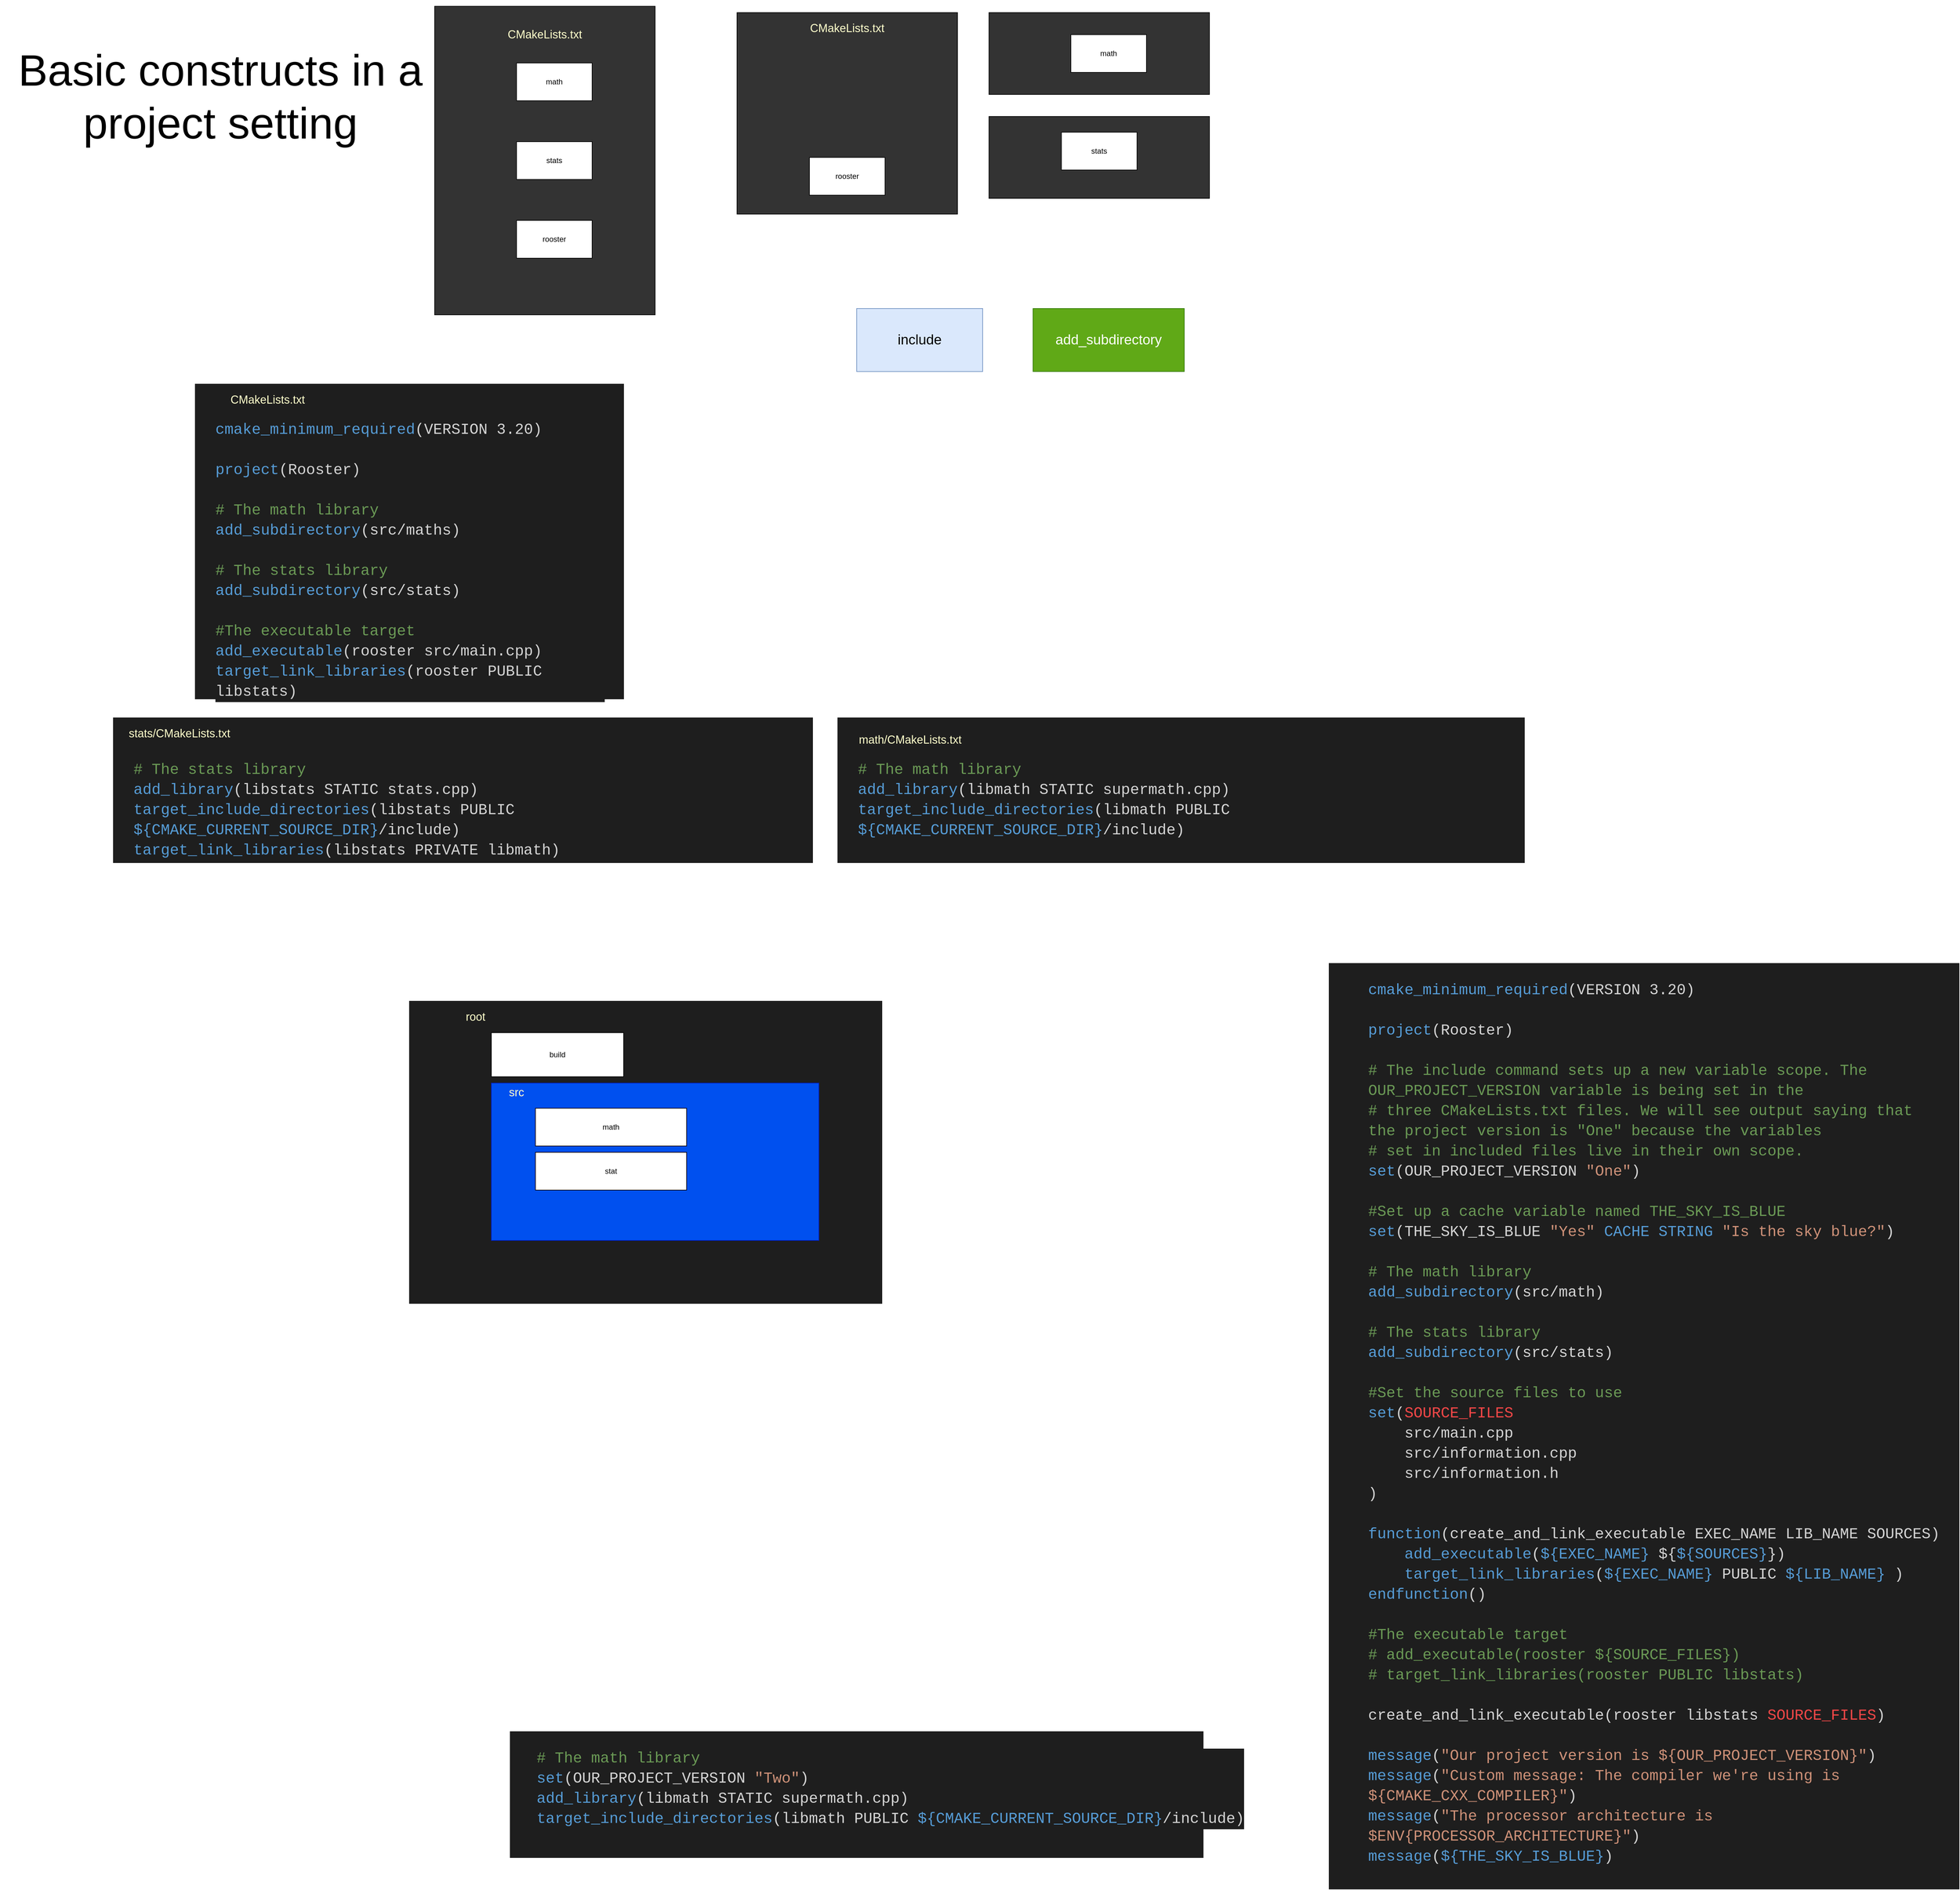 <mxfile version="21.2.8" type="device">
  <diagram name="Page-1" id="wdU2vlvLfLhHSGHgqa0V">
    <mxGraphModel dx="5186" dy="918" grid="1" gridSize="10" guides="1" tooltips="1" connect="1" arrows="1" fold="1" page="1" pageScale="1" pageWidth="3300" pageHeight="4681" math="0" shadow="0">
      <root>
        <mxCell id="0" />
        <mxCell id="1" parent="0" />
        <mxCell id="08-NsosBbDU-mmR43x8U-35" value="" style="rounded=0;whiteSpace=wrap;html=1;strokeColor=#1e1e1e;fillColor=#1e1e1e;" parent="1" vertex="1">
          <mxGeometry x="720" y="2850" width="1100" height="200" as="geometry" />
        </mxCell>
        <mxCell id="08-NsosBbDU-mmR43x8U-33" value="" style="rounded=0;whiteSpace=wrap;html=1;strokeColor=#1e1e1e;fillColor=#1e1e1e;" parent="1" vertex="1">
          <mxGeometry x="2020" y="1630" width="1000" height="1470" as="geometry" />
        </mxCell>
        <mxCell id="08-NsosBbDU-mmR43x8U-1" value="" style="rounded=0;whiteSpace=wrap;html=1;strokeColor=#1e1e1e;fillColor=#1e1e1e;" parent="1" vertex="1">
          <mxGeometry x="220" y="710" width="680" height="500" as="geometry" />
        </mxCell>
        <mxCell id="08-NsosBbDU-mmR43x8U-2" value="" style="rounded=0;whiteSpace=wrap;html=1;strokeColor=#1e1e1e;fillColor=#1e1e1e;" parent="1" vertex="1">
          <mxGeometry x="1240" y="1240" width="1090" height="230" as="geometry" />
        </mxCell>
        <mxCell id="08-NsosBbDU-mmR43x8U-3" value="" style="rounded=0;whiteSpace=wrap;html=1;fillColor=#333333;" parent="1" vertex="1">
          <mxGeometry x="600" y="110" width="350" height="490" as="geometry" />
        </mxCell>
        <mxCell id="08-NsosBbDU-mmR43x8U-4" value="math" style="rounded=0;whiteSpace=wrap;html=1;" parent="1" vertex="1">
          <mxGeometry x="730" y="200" width="120" height="60" as="geometry" />
        </mxCell>
        <mxCell id="08-NsosBbDU-mmR43x8U-5" value="rooster" style="rounded=0;whiteSpace=wrap;html=1;" parent="1" vertex="1">
          <mxGeometry x="730" y="450" width="120" height="60" as="geometry" />
        </mxCell>
        <mxCell id="08-NsosBbDU-mmR43x8U-6" value="&lt;font style=&quot;font-size: 18px;&quot; color=&quot;#ffffcc&quot;&gt;CMakeLists.txt&lt;/font&gt;" style="text;html=1;strokeColor=none;fillColor=none;align=center;verticalAlign=middle;whiteSpace=wrap;rounded=0;" parent="1" vertex="1">
          <mxGeometry x="700" y="140" width="150" height="30" as="geometry" />
        </mxCell>
        <mxCell id="08-NsosBbDU-mmR43x8U-7" value="" style="rounded=0;whiteSpace=wrap;html=1;fillColor=#333333;" parent="1" vertex="1">
          <mxGeometry x="1080" y="120" width="350" height="320" as="geometry" />
        </mxCell>
        <mxCell id="08-NsosBbDU-mmR43x8U-8" value="&lt;font style=&quot;font-size: 18px;&quot; color=&quot;#ffffcc&quot;&gt;CMakeLists.txt&lt;/font&gt;" style="text;html=1;strokeColor=none;fillColor=none;align=center;verticalAlign=middle;whiteSpace=wrap;rounded=0;" parent="1" vertex="1">
          <mxGeometry x="1180" y="130" width="150" height="30" as="geometry" />
        </mxCell>
        <mxCell id="08-NsosBbDU-mmR43x8U-9" value="rooster" style="rounded=0;whiteSpace=wrap;html=1;" parent="1" vertex="1">
          <mxGeometry x="1195" y="350" width="120" height="60" as="geometry" />
        </mxCell>
        <mxCell id="08-NsosBbDU-mmR43x8U-10" value="" style="rounded=0;whiteSpace=wrap;html=1;fillColor=#333333;" parent="1" vertex="1">
          <mxGeometry x="1480" y="120" width="350" height="130" as="geometry" />
        </mxCell>
        <mxCell id="08-NsosBbDU-mmR43x8U-11" value="" style="rounded=0;whiteSpace=wrap;html=1;fillColor=#333333;" parent="1" vertex="1">
          <mxGeometry x="1480" y="285" width="350" height="130" as="geometry" />
        </mxCell>
        <mxCell id="08-NsosBbDU-mmR43x8U-12" value="stats" style="rounded=0;whiteSpace=wrap;html=1;" parent="1" vertex="1">
          <mxGeometry x="1595" y="310" width="120" height="60" as="geometry" />
        </mxCell>
        <mxCell id="08-NsosBbDU-mmR43x8U-13" value="stats" style="rounded=0;whiteSpace=wrap;html=1;" parent="1" vertex="1">
          <mxGeometry x="730" y="325" width="120" height="60" as="geometry" />
        </mxCell>
        <mxCell id="08-NsosBbDU-mmR43x8U-14" value="math" style="rounded=0;whiteSpace=wrap;html=1;" parent="1" vertex="1">
          <mxGeometry x="1610" y="155" width="120" height="60" as="geometry" />
        </mxCell>
        <mxCell id="08-NsosBbDU-mmR43x8U-15" value="&lt;font style=&quot;font-size: 22px;&quot;&gt;include&lt;/font&gt;" style="rounded=0;whiteSpace=wrap;html=1;fillColor=#dae8fc;strokeColor=#6c8ebf;" parent="1" vertex="1">
          <mxGeometry x="1270" y="590" width="200" height="100" as="geometry" />
        </mxCell>
        <mxCell id="08-NsosBbDU-mmR43x8U-16" value="&lt;font style=&quot;font-size: 22px;&quot;&gt;add_subdirectory&lt;/font&gt;" style="rounded=0;whiteSpace=wrap;html=1;fillColor=#60a917;strokeColor=#2D7600;fontColor=#ffffff;" parent="1" vertex="1">
          <mxGeometry x="1550" y="590" width="240" height="100" as="geometry" />
        </mxCell>
        <mxCell id="08-NsosBbDU-mmR43x8U-17" value="" style="rounded=0;whiteSpace=wrap;html=1;strokeColor=#1e1e1e;fillColor=#1e1e1e;" parent="1" vertex="1">
          <mxGeometry x="90" y="1240" width="1110" height="230" as="geometry" />
        </mxCell>
        <mxCell id="08-NsosBbDU-mmR43x8U-18" value="&lt;font style=&quot;font-size: 18px;&quot; color=&quot;#ffffcc&quot;&gt;CMakeLists.txt&lt;/font&gt;" style="text;html=1;strokeColor=none;fillColor=none;align=center;verticalAlign=middle;whiteSpace=wrap;rounded=0;" parent="1" vertex="1">
          <mxGeometry x="260" y="720" width="150" height="30" as="geometry" />
        </mxCell>
        <mxCell id="08-NsosBbDU-mmR43x8U-19" value="&lt;font style=&quot;font-size: 18px;&quot; color=&quot;#ffffcc&quot;&gt;stats/CMakeLists.txt&lt;/font&gt;" style="text;html=1;strokeColor=none;fillColor=none;align=center;verticalAlign=middle;whiteSpace=wrap;rounded=0;" parent="1" vertex="1">
          <mxGeometry x="110" y="1250" width="170" height="30" as="geometry" />
        </mxCell>
        <mxCell id="08-NsosBbDU-mmR43x8U-20" value="&lt;font style=&quot;font-size: 18px;&quot; color=&quot;#ffffcc&quot;&gt;math/CMakeLists.txt&lt;/font&gt;" style="text;html=1;strokeColor=none;fillColor=none;align=center;verticalAlign=middle;whiteSpace=wrap;rounded=0;" parent="1" vertex="1">
          <mxGeometry x="1280" y="1260" width="150" height="30" as="geometry" />
        </mxCell>
        <mxCell id="08-NsosBbDU-mmR43x8U-21" value="" style="rounded=0;whiteSpace=wrap;html=1;strokeColor=#1e1e1e;fillColor=#1e1e1e;" parent="1" vertex="1">
          <mxGeometry x="560" y="1690" width="750" height="480" as="geometry" />
        </mxCell>
        <mxCell id="08-NsosBbDU-mmR43x8U-22" value="&lt;font style=&quot;font-size: 18px;&quot; color=&quot;#ffffcc&quot;&gt;root&lt;/font&gt;" style="text;html=1;strokeColor=none;fillColor=none;align=center;verticalAlign=middle;whiteSpace=wrap;rounded=0;" parent="1" vertex="1">
          <mxGeometry x="590" y="1700" width="150" height="30" as="geometry" />
        </mxCell>
        <mxCell id="08-NsosBbDU-mmR43x8U-23" value="" style="rounded=0;whiteSpace=wrap;html=1;fillColor=#0050ef;strokeColor=#001DBC;fontColor=#ffffff;" parent="1" vertex="1">
          <mxGeometry x="690" y="1820" width="520" height="250" as="geometry" />
        </mxCell>
        <mxCell id="08-NsosBbDU-mmR43x8U-24" value="build" style="rounded=0;whiteSpace=wrap;html=1;" parent="1" vertex="1">
          <mxGeometry x="690" y="1740" width="210" height="70" as="geometry" />
        </mxCell>
        <mxCell id="08-NsosBbDU-mmR43x8U-25" value="&lt;font style=&quot;font-size: 18px;&quot; color=&quot;#ffffcc&quot;&gt;src&lt;/font&gt;" style="text;html=1;strokeColor=none;fillColor=none;align=center;verticalAlign=middle;whiteSpace=wrap;rounded=0;" parent="1" vertex="1">
          <mxGeometry x="680" y="1820" width="100" height="30" as="geometry" />
        </mxCell>
        <mxCell id="08-NsosBbDU-mmR43x8U-26" value="math" style="rounded=0;whiteSpace=wrap;html=1;" parent="1" vertex="1">
          <mxGeometry x="760" y="1860" width="240" height="60" as="geometry" />
        </mxCell>
        <mxCell id="08-NsosBbDU-mmR43x8U-27" value="stat" style="rounded=0;whiteSpace=wrap;html=1;" parent="1" vertex="1">
          <mxGeometry x="760" y="1930" width="240" height="60" as="geometry" />
        </mxCell>
        <mxCell id="08-NsosBbDU-mmR43x8U-28" value="&lt;div style=&quot;color: rgb(212, 212, 212); background-color: rgb(30, 30, 30); font-family: Consolas, &amp;quot;Courier New&amp;quot;, monospace; font-weight: normal; font-size: 24px; line-height: 32px;&quot;&gt;&lt;div&gt;&lt;span style=&quot;color: #569cd6;&quot;&gt;cmake_minimum_required&lt;/span&gt;&lt;span style=&quot;color: #d4d4d4;&quot;&gt;(VERSION 3.20)&lt;/span&gt;&lt;/div&gt;&lt;br&gt;&lt;div&gt;&lt;span style=&quot;color: #569cd6;&quot;&gt;project&lt;/span&gt;&lt;span style=&quot;color: #d4d4d4;&quot;&gt;(Rooster)&lt;/span&gt;&lt;/div&gt;&lt;br&gt;&lt;div&gt;&lt;span style=&quot;color: #6a9955;&quot;&gt;# The math library&lt;/span&gt;&lt;/div&gt;&lt;div&gt;&lt;span style=&quot;color: #569cd6;&quot;&gt;add_subdirectory&lt;/span&gt;&lt;span style=&quot;color: #d4d4d4;&quot;&gt;(src/maths)&lt;/span&gt;&lt;/div&gt;&lt;br&gt;&lt;div&gt;&lt;span style=&quot;color: #6a9955;&quot;&gt;# The stats library&lt;/span&gt;&lt;/div&gt;&lt;div&gt;&lt;span style=&quot;color: #569cd6;&quot;&gt;add_subdirectory&lt;/span&gt;&lt;span style=&quot;color: #d4d4d4;&quot;&gt;(src/stats)&lt;/span&gt;&lt;/div&gt;&lt;br&gt;&lt;div&gt;&lt;span style=&quot;color: #6a9955;&quot;&gt;#The executable target&lt;/span&gt;&lt;/div&gt;&lt;div&gt;&lt;span style=&quot;color: #569cd6;&quot;&gt;add_executable&lt;/span&gt;&lt;span style=&quot;color: #d4d4d4;&quot;&gt;(rooster src/main.cpp)&lt;/span&gt;&lt;/div&gt;&lt;div&gt;&lt;span style=&quot;color: #569cd6;&quot;&gt;target_link_libraries&lt;/span&gt;&lt;span style=&quot;color: #d4d4d4;&quot;&gt;(rooster PUBLIC libstats)&lt;/span&gt;&lt;/div&gt;&lt;/div&gt;" style="text;whiteSpace=wrap;html=1;" parent="1" vertex="1">
          <mxGeometry x="250" y="760" width="620" height="430" as="geometry" />
        </mxCell>
        <mxCell id="08-NsosBbDU-mmR43x8U-29" value="&lt;div style=&quot;color: rgb(212, 212, 212); background-color: rgb(30, 30, 30); font-family: Consolas, &amp;quot;Courier New&amp;quot;, monospace; font-weight: normal; font-size: 24px; line-height: 32px;&quot;&gt;&lt;div&gt;&lt;span style=&quot;color: #6a9955;&quot;&gt;# The stats library&lt;/span&gt;&lt;/div&gt;&lt;div&gt;&lt;span style=&quot;color: #569cd6;&quot;&gt;add_library&lt;/span&gt;&lt;span style=&quot;color: #d4d4d4;&quot;&gt;(libstats STATIC stats.cpp)&lt;/span&gt;&lt;/div&gt;&lt;div&gt;&lt;span style=&quot;color: #569cd6;&quot;&gt;target_include_directories&lt;/span&gt;&lt;span style=&quot;color: #d4d4d4;&quot;&gt;(libstats PUBLIC &lt;/span&gt;&lt;span style=&quot;color: #569cd6;&quot;&gt;${CMAKE_CURRENT_SOURCE_DIR}&lt;/span&gt;&lt;span style=&quot;color: #d4d4d4;&quot;&gt;/include)&lt;/span&gt;&lt;/div&gt;&lt;div&gt;&lt;span style=&quot;color: #569cd6;&quot;&gt;target_link_libraries&lt;/span&gt;&lt;span style=&quot;color: #d4d4d4;&quot;&gt;(libstats PRIVATE libmath)&lt;/span&gt;&lt;/div&gt;&lt;/div&gt;" style="text;whiteSpace=wrap;html=1;" parent="1" vertex="1">
          <mxGeometry x="120" y="1300" width="1070" height="150" as="geometry" />
        </mxCell>
        <mxCell id="08-NsosBbDU-mmR43x8U-30" value="&lt;div style=&quot;color: rgb(212, 212, 212); background-color: rgb(30, 30, 30); font-family: Consolas, &amp;quot;Courier New&amp;quot;, monospace; font-weight: normal; font-size: 24px; line-height: 32px;&quot;&gt;&lt;div&gt;&lt;span style=&quot;color: #6a9955;&quot;&gt;# The math library&lt;/span&gt;&lt;/div&gt;&lt;div&gt;&lt;span style=&quot;color: #569cd6;&quot;&gt;add_library&lt;/span&gt;&lt;span style=&quot;color: #d4d4d4;&quot;&gt;(libmath STATIC supermath.cpp)&lt;/span&gt;&lt;/div&gt;&lt;div&gt;&lt;span style=&quot;color: #569cd6;&quot;&gt;target_include_directories&lt;/span&gt;&lt;span style=&quot;color: #d4d4d4;&quot;&gt;(libmath PUBLIC &lt;/span&gt;&lt;span style=&quot;color: #569cd6;&quot;&gt;${CMAKE_CURRENT_SOURCE_DIR}&lt;/span&gt;&lt;span style=&quot;color: #d4d4d4;&quot;&gt;/include)&lt;/span&gt;&lt;/div&gt;&lt;/div&gt;" style="text;whiteSpace=wrap;html=1;" parent="1" vertex="1">
          <mxGeometry x="1270" y="1300" width="1040" height="130" as="geometry" />
        </mxCell>
        <mxCell id="08-NsosBbDU-mmR43x8U-31" value="&lt;span style=&quot;font-size: 70px;&quot;&gt;Basic constructs in a project setting&lt;/span&gt;" style="text;html=1;strokeColor=none;fillColor=none;align=center;verticalAlign=middle;whiteSpace=wrap;rounded=0;" parent="1" vertex="1">
          <mxGeometry x="-90" y="100" width="700" height="305" as="geometry" />
        </mxCell>
        <mxCell id="08-NsosBbDU-mmR43x8U-32" value="&lt;div style=&quot;color: rgb(212, 212, 212); background-color: rgb(30, 30, 30); font-family: Consolas, &amp;quot;Courier New&amp;quot;, monospace; font-weight: normal; font-size: 24px; line-height: 32px;&quot;&gt;&lt;div&gt;&lt;span style=&quot;color: #569cd6;&quot;&gt;cmake_minimum_required&lt;/span&gt;&lt;span style=&quot;color: #d4d4d4;&quot;&gt;(VERSION 3.20)&lt;/span&gt;&lt;/div&gt;&lt;br&gt;&lt;div&gt;&lt;span style=&quot;color: #569cd6;&quot;&gt;project&lt;/span&gt;&lt;span style=&quot;color: #d4d4d4;&quot;&gt;(Rooster)&lt;/span&gt;&lt;/div&gt;&lt;br&gt;&lt;div&gt;&lt;span style=&quot;color: #6a9955;&quot;&gt;# The include command sets up a new variable scope. The OUR_PROJECT_VERSION variable is being set in the &lt;/span&gt;&lt;/div&gt;&lt;div&gt;&lt;span style=&quot;color: #6a9955;&quot;&gt;# three CMakeLists.txt files. We will see output saying that the project version is &quot;One&quot; because the variables&lt;/span&gt;&lt;/div&gt;&lt;div&gt;&lt;span style=&quot;color: #6a9955;&quot;&gt;# set in included files live in their own scope.&lt;/span&gt;&lt;/div&gt;&lt;div&gt;&lt;span style=&quot;color: #569cd6;&quot;&gt;set&lt;/span&gt;&lt;span style=&quot;color: #d4d4d4;&quot;&gt;(OUR_PROJECT_VERSION &lt;/span&gt;&lt;span style=&quot;color: #ce9178;&quot;&gt;&quot;One&quot;&lt;/span&gt;&lt;span style=&quot;color: #d4d4d4;&quot;&gt;)&lt;/span&gt;&lt;/div&gt;&lt;br&gt;&lt;div&gt;&lt;span style=&quot;color: #6a9955;&quot;&gt;#Set up a cache variable named THE_SKY_IS_BLUE&lt;/span&gt;&lt;/div&gt;&lt;div&gt;&lt;span style=&quot;color: #569cd6;&quot;&gt;set&lt;/span&gt;&lt;span style=&quot;color: #d4d4d4;&quot;&gt;(THE_SKY_IS_BLUE &lt;/span&gt;&lt;span style=&quot;color: #ce9178;&quot;&gt;&quot;Yes&quot;&lt;/span&gt;&lt;span style=&quot;color: #d4d4d4;&quot;&gt; &lt;/span&gt;&lt;span style=&quot;color: #569cd6;&quot;&gt;CACHE&lt;/span&gt;&lt;span style=&quot;color: #d4d4d4;&quot;&gt; &lt;/span&gt;&lt;span style=&quot;color: #569cd6;&quot;&gt;STRING&lt;/span&gt;&lt;span style=&quot;color: #d4d4d4;&quot;&gt; &lt;/span&gt;&lt;span style=&quot;color: #ce9178;&quot;&gt;&quot;Is the sky blue?&quot;&lt;/span&gt;&lt;span style=&quot;color: #d4d4d4;&quot;&gt;)&lt;/span&gt;&lt;/div&gt;&lt;br&gt;&lt;div&gt;&lt;span style=&quot;color: #6a9955;&quot;&gt;# The math library&lt;/span&gt;&lt;/div&gt;&lt;div&gt;&lt;span style=&quot;color: #569cd6;&quot;&gt;add_subdirectory&lt;/span&gt;&lt;span style=&quot;color: #d4d4d4;&quot;&gt;(src/math)&lt;/span&gt;&lt;/div&gt;&lt;br&gt;&lt;div&gt;&lt;span style=&quot;color: #6a9955;&quot;&gt;# The stats library&lt;/span&gt;&lt;/div&gt;&lt;div&gt;&lt;span style=&quot;color: #569cd6;&quot;&gt;add_subdirectory&lt;/span&gt;&lt;span style=&quot;color: #d4d4d4;&quot;&gt;(src/stats)&lt;/span&gt;&lt;/div&gt;&lt;br&gt;&lt;div&gt;&lt;span style=&quot;color: #6a9955;&quot;&gt;#Set the source files to use&lt;/span&gt;&lt;/div&gt;&lt;div&gt;&lt;span style=&quot;color: #569cd6;&quot;&gt;set&lt;/span&gt;&lt;span style=&quot;color: #d4d4d4;&quot;&gt;(&lt;/span&gt;&lt;span style=&quot;color: #f44747;&quot;&gt;SOURCE_FILES&lt;/span&gt;&lt;/div&gt;&lt;div&gt;&lt;span style=&quot;color: #d4d4d4;&quot;&gt;&amp;nbsp; &amp;nbsp; src/main.cpp&lt;/span&gt;&lt;/div&gt;&lt;div&gt;&lt;span style=&quot;color: #d4d4d4;&quot;&gt;&amp;nbsp; &amp;nbsp; src/information.cpp &lt;/span&gt;&lt;/div&gt;&lt;div&gt;&lt;span style=&quot;color: #d4d4d4;&quot;&gt;&amp;nbsp; &amp;nbsp; src/information.h&lt;/span&gt;&lt;/div&gt;&lt;div&gt;&lt;span style=&quot;color: #d4d4d4;&quot;&gt;)&lt;/span&gt;&lt;/div&gt;&lt;br&gt;&lt;div&gt;&lt;span style=&quot;color: #569cd6;&quot;&gt;function&lt;/span&gt;&lt;span style=&quot;color: #d4d4d4;&quot;&gt;(create_and_link_executable EXEC_NAME LIB_NAME SOURCES)&lt;/span&gt;&lt;/div&gt;&lt;div&gt;&lt;span style=&quot;color: #569cd6;&quot;&gt;&amp;nbsp; &amp;nbsp; add_executable&lt;/span&gt;&lt;span style=&quot;color: #d4d4d4;&quot;&gt;(&lt;/span&gt;&lt;span style=&quot;color: #569cd6;&quot;&gt;${EXEC_NAME}&lt;/span&gt;&lt;span style=&quot;color: #d4d4d4;&quot;&gt; ${&lt;/span&gt;&lt;span style=&quot;color: #569cd6;&quot;&gt;${SOURCES}&lt;/span&gt;&lt;span style=&quot;color: #d4d4d4;&quot;&gt;})&lt;/span&gt;&lt;/div&gt;&lt;div&gt;&lt;span style=&quot;color: #569cd6;&quot;&gt;&amp;nbsp; &amp;nbsp; target_link_libraries&lt;/span&gt;&lt;span style=&quot;color: #d4d4d4;&quot;&gt;(&lt;/span&gt;&lt;span style=&quot;color: #569cd6;&quot;&gt;${EXEC_NAME}&lt;/span&gt;&lt;span style=&quot;color: #d4d4d4;&quot;&gt; PUBLIC &lt;/span&gt;&lt;span style=&quot;color: #569cd6;&quot;&gt;${LIB_NAME}&lt;/span&gt;&lt;span style=&quot;color: #d4d4d4;&quot;&gt; )&lt;/span&gt;&lt;/div&gt;&lt;div&gt;&lt;span style=&quot;color: #569cd6;&quot;&gt;endfunction&lt;/span&gt;&lt;span style=&quot;color: #d4d4d4;&quot;&gt;()&lt;/span&gt;&lt;/div&gt;&lt;br&gt;&lt;div&gt;&lt;span style=&quot;color: #6a9955;&quot;&gt;#The executable target&lt;/span&gt;&lt;/div&gt;&lt;div&gt;&lt;span style=&quot;color: #6a9955;&quot;&gt;# add_executable(rooster ${SOURCE_FILES})&lt;/span&gt;&lt;/div&gt;&lt;div&gt;&lt;span style=&quot;color: #6a9955;&quot;&gt;# target_link_libraries(rooster PUBLIC libstats)&lt;/span&gt;&lt;/div&gt;&lt;br&gt;&lt;div&gt;&lt;span style=&quot;color: #d4d4d4;&quot;&gt;create_and_link_executable(rooster libstats &lt;/span&gt;&lt;span style=&quot;color: #f44747;&quot;&gt;SOURCE_FILES&lt;/span&gt;&lt;span style=&quot;color: #d4d4d4;&quot;&gt;)&lt;/span&gt;&lt;/div&gt;&lt;br&gt;&lt;div&gt;&lt;span style=&quot;color: #569cd6;&quot;&gt;message&lt;/span&gt;&lt;span style=&quot;color: #d4d4d4;&quot;&gt;(&lt;/span&gt;&lt;span style=&quot;color: #ce9178;&quot;&gt;&quot;Our project version is ${OUR_PROJECT_VERSION}&quot;&lt;/span&gt;&lt;span style=&quot;color: #d4d4d4;&quot;&gt;)&lt;/span&gt;&lt;/div&gt;&lt;div&gt;&lt;span style=&quot;color: #569cd6;&quot;&gt;message&lt;/span&gt;&lt;span style=&quot;color: #d4d4d4;&quot;&gt;(&lt;/span&gt;&lt;span style=&quot;color: #ce9178;&quot;&gt;&quot;Custom message: The compiler we&#39;re using is ${CMAKE_CXX_COMPILER}&quot;&lt;/span&gt;&lt;span style=&quot;color: #d4d4d4;&quot;&gt;)&lt;/span&gt;&lt;/div&gt;&lt;div&gt;&lt;span style=&quot;color: #569cd6;&quot;&gt;message&lt;/span&gt;&lt;span style=&quot;color: #d4d4d4;&quot;&gt;(&lt;/span&gt;&lt;span style=&quot;color: #ce9178;&quot;&gt;&quot;The processor architecture is $ENV{PROCESSOR_ARCHITECTURE}&quot;&lt;/span&gt;&lt;span style=&quot;color: #d4d4d4;&quot;&gt;)&lt;/span&gt;&lt;/div&gt;&lt;div&gt;&lt;span style=&quot;color: #569cd6;&quot;&gt;message&lt;/span&gt;&lt;span style=&quot;color: #d4d4d4;&quot;&gt;(&lt;/span&gt;&lt;span style=&quot;color: #569cd6;&quot;&gt;${THE_SKY_IS_BLUE}&lt;/span&gt;&lt;span style=&quot;color: #d4d4d4;&quot;&gt;)&lt;/span&gt;&lt;/div&gt;&lt;/div&gt;" style="text;whiteSpace=wrap;html=1;" parent="1" vertex="1">
          <mxGeometry x="2080" y="1650" width="910" height="1420" as="geometry" />
        </mxCell>
        <mxCell id="08-NsosBbDU-mmR43x8U-34" value="&lt;div style=&quot;color: rgb(212, 212, 212); background-color: rgb(30, 30, 30); font-family: Consolas, &amp;quot;Courier New&amp;quot;, monospace; font-weight: normal; font-size: 24px; line-height: 32px;&quot;&gt;&lt;div&gt;&lt;span style=&quot;color: #6a9955;&quot;&gt;# The math library&lt;/span&gt;&lt;/div&gt;&lt;div&gt;&lt;span style=&quot;color: #569cd6;&quot;&gt;set&lt;/span&gt;&lt;span style=&quot;color: #d4d4d4;&quot;&gt;(OUR_PROJECT_VERSION &lt;/span&gt;&lt;span style=&quot;color: #ce9178;&quot;&gt;&quot;Two&quot;&lt;/span&gt;&lt;span style=&quot;color: #d4d4d4;&quot;&gt;)&lt;/span&gt;&lt;/div&gt;&lt;div&gt;&lt;span style=&quot;color: #569cd6;&quot;&gt;add_library&lt;/span&gt;&lt;span style=&quot;color: #d4d4d4;&quot;&gt;(libmath STATIC supermath.cpp)&lt;/span&gt;&lt;/div&gt;&lt;div&gt;&lt;span style=&quot;color: #569cd6;&quot;&gt;target_include_directories&lt;/span&gt;&lt;span style=&quot;color: #d4d4d4;&quot;&gt;(libmath PUBLIC &lt;/span&gt;&lt;span style=&quot;color: #569cd6;&quot;&gt;${CMAKE_CURRENT_SOURCE_DIR}&lt;/span&gt;&lt;span style=&quot;color: #d4d4d4;&quot;&gt;/include)&lt;/span&gt;&lt;/div&gt;&lt;/div&gt;" style="text;whiteSpace=wrap;html=1;" parent="1" vertex="1">
          <mxGeometry x="760" y="2870" width="1140" height="140" as="geometry" />
        </mxCell>
      </root>
    </mxGraphModel>
  </diagram>
</mxfile>
